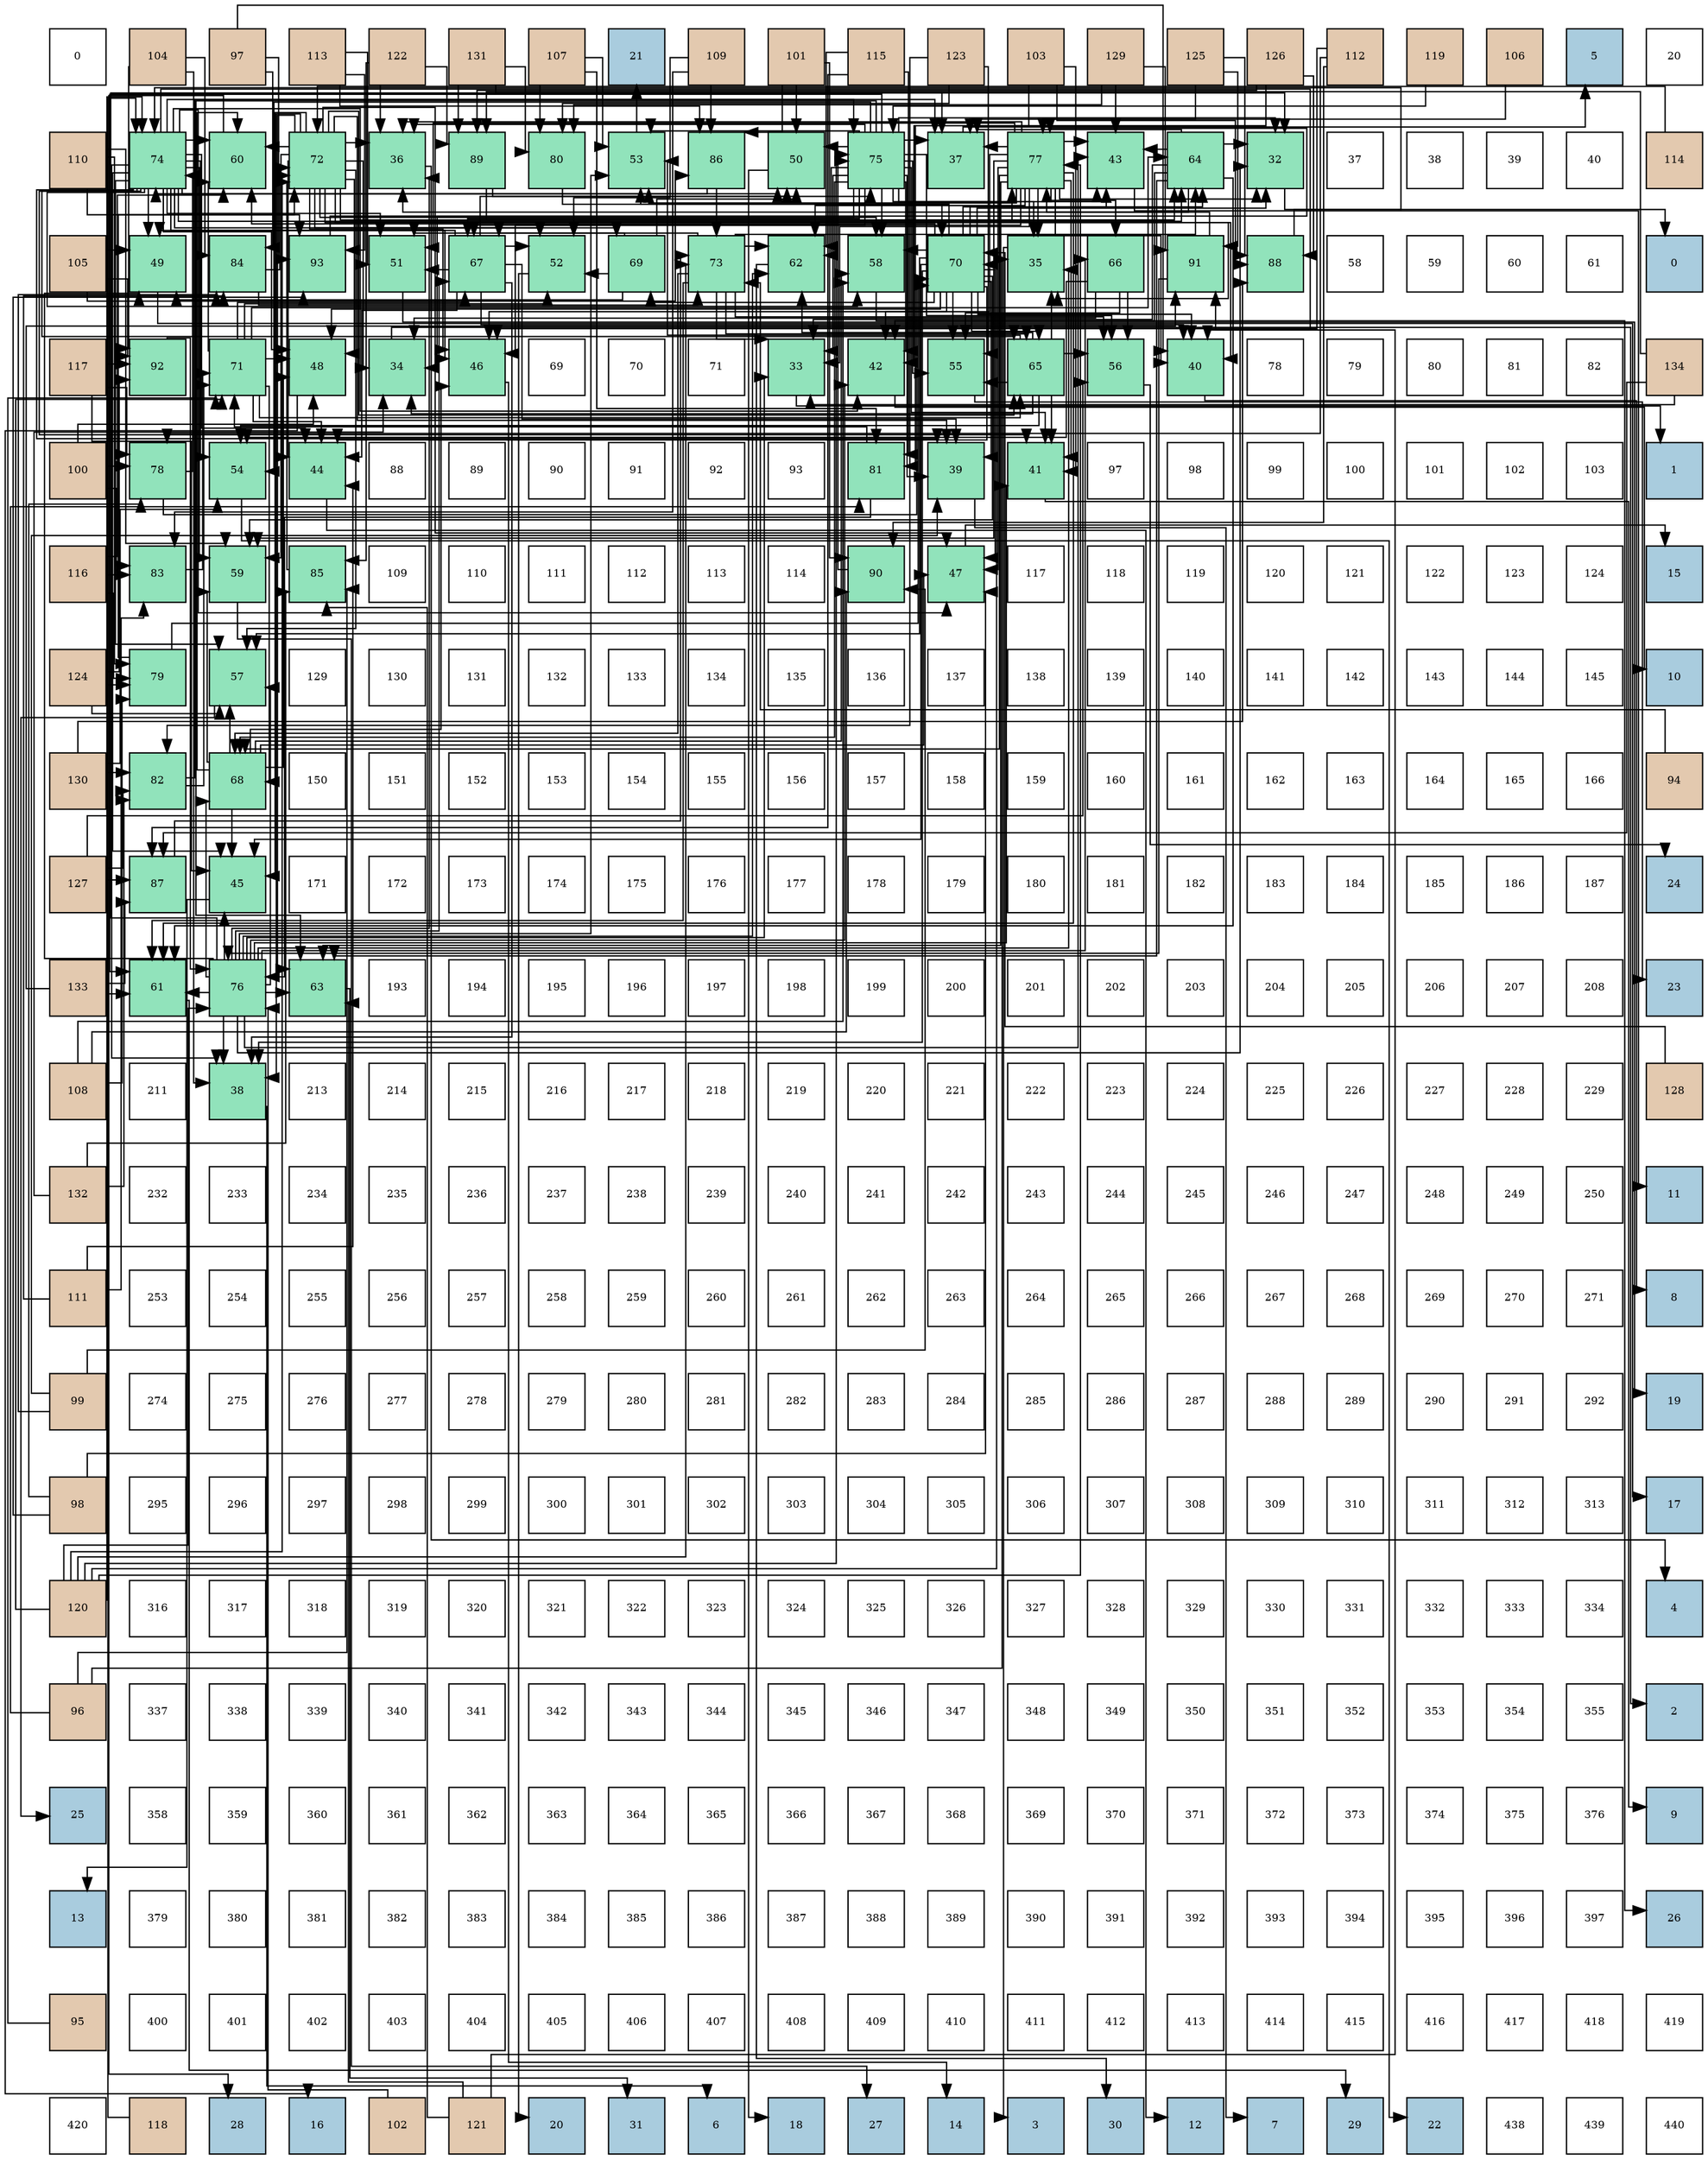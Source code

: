 digraph layout{
 rankdir=TB;
 splines=ortho;
 node [style=filled shape=square fixedsize=true width=0.6];
0[label="0", fontsize=8, fillcolor="#ffffff"];
1[label="104", fontsize=8, fillcolor="#e3c9af"];
2[label="97", fontsize=8, fillcolor="#e3c9af"];
3[label="113", fontsize=8, fillcolor="#e3c9af"];
4[label="122", fontsize=8, fillcolor="#e3c9af"];
5[label="131", fontsize=8, fillcolor="#e3c9af"];
6[label="107", fontsize=8, fillcolor="#e3c9af"];
7[label="21", fontsize=8, fillcolor="#a9ccde"];
8[label="109", fontsize=8, fillcolor="#e3c9af"];
9[label="101", fontsize=8, fillcolor="#e3c9af"];
10[label="115", fontsize=8, fillcolor="#e3c9af"];
11[label="123", fontsize=8, fillcolor="#e3c9af"];
12[label="103", fontsize=8, fillcolor="#e3c9af"];
13[label="129", fontsize=8, fillcolor="#e3c9af"];
14[label="125", fontsize=8, fillcolor="#e3c9af"];
15[label="126", fontsize=8, fillcolor="#e3c9af"];
16[label="112", fontsize=8, fillcolor="#e3c9af"];
17[label="119", fontsize=8, fillcolor="#e3c9af"];
18[label="106", fontsize=8, fillcolor="#e3c9af"];
19[label="5", fontsize=8, fillcolor="#a9ccde"];
20[label="20", fontsize=8, fillcolor="#ffffff"];
21[label="110", fontsize=8, fillcolor="#e3c9af"];
22[label="74", fontsize=8, fillcolor="#91e3bb"];
23[label="60", fontsize=8, fillcolor="#91e3bb"];
24[label="72", fontsize=8, fillcolor="#91e3bb"];
25[label="36", fontsize=8, fillcolor="#91e3bb"];
26[label="89", fontsize=8, fillcolor="#91e3bb"];
27[label="80", fontsize=8, fillcolor="#91e3bb"];
28[label="53", fontsize=8, fillcolor="#91e3bb"];
29[label="86", fontsize=8, fillcolor="#91e3bb"];
30[label="50", fontsize=8, fillcolor="#91e3bb"];
31[label="75", fontsize=8, fillcolor="#91e3bb"];
32[label="37", fontsize=8, fillcolor="#91e3bb"];
33[label="77", fontsize=8, fillcolor="#91e3bb"];
34[label="43", fontsize=8, fillcolor="#91e3bb"];
35[label="64", fontsize=8, fillcolor="#91e3bb"];
36[label="32", fontsize=8, fillcolor="#91e3bb"];
37[label="37", fontsize=8, fillcolor="#ffffff"];
38[label="38", fontsize=8, fillcolor="#ffffff"];
39[label="39", fontsize=8, fillcolor="#ffffff"];
40[label="40", fontsize=8, fillcolor="#ffffff"];
41[label="114", fontsize=8, fillcolor="#e3c9af"];
42[label="105", fontsize=8, fillcolor="#e3c9af"];
43[label="49", fontsize=8, fillcolor="#91e3bb"];
44[label="84", fontsize=8, fillcolor="#91e3bb"];
45[label="93", fontsize=8, fillcolor="#91e3bb"];
46[label="51", fontsize=8, fillcolor="#91e3bb"];
47[label="67", fontsize=8, fillcolor="#91e3bb"];
48[label="52", fontsize=8, fillcolor="#91e3bb"];
49[label="69", fontsize=8, fillcolor="#91e3bb"];
50[label="73", fontsize=8, fillcolor="#91e3bb"];
51[label="62", fontsize=8, fillcolor="#91e3bb"];
52[label="58", fontsize=8, fillcolor="#91e3bb"];
53[label="70", fontsize=8, fillcolor="#91e3bb"];
54[label="35", fontsize=8, fillcolor="#91e3bb"];
55[label="66", fontsize=8, fillcolor="#91e3bb"];
56[label="91", fontsize=8, fillcolor="#91e3bb"];
57[label="88", fontsize=8, fillcolor="#91e3bb"];
58[label="58", fontsize=8, fillcolor="#ffffff"];
59[label="59", fontsize=8, fillcolor="#ffffff"];
60[label="60", fontsize=8, fillcolor="#ffffff"];
61[label="61", fontsize=8, fillcolor="#ffffff"];
62[label="0", fontsize=8, fillcolor="#a9ccde"];
63[label="117", fontsize=8, fillcolor="#e3c9af"];
64[label="92", fontsize=8, fillcolor="#91e3bb"];
65[label="71", fontsize=8, fillcolor="#91e3bb"];
66[label="48", fontsize=8, fillcolor="#91e3bb"];
67[label="34", fontsize=8, fillcolor="#91e3bb"];
68[label="46", fontsize=8, fillcolor="#91e3bb"];
69[label="69", fontsize=8, fillcolor="#ffffff"];
70[label="70", fontsize=8, fillcolor="#ffffff"];
71[label="71", fontsize=8, fillcolor="#ffffff"];
72[label="33", fontsize=8, fillcolor="#91e3bb"];
73[label="42", fontsize=8, fillcolor="#91e3bb"];
74[label="55", fontsize=8, fillcolor="#91e3bb"];
75[label="65", fontsize=8, fillcolor="#91e3bb"];
76[label="56", fontsize=8, fillcolor="#91e3bb"];
77[label="40", fontsize=8, fillcolor="#91e3bb"];
78[label="78", fontsize=8, fillcolor="#ffffff"];
79[label="79", fontsize=8, fillcolor="#ffffff"];
80[label="80", fontsize=8, fillcolor="#ffffff"];
81[label="81", fontsize=8, fillcolor="#ffffff"];
82[label="82", fontsize=8, fillcolor="#ffffff"];
83[label="134", fontsize=8, fillcolor="#e3c9af"];
84[label="100", fontsize=8, fillcolor="#e3c9af"];
85[label="78", fontsize=8, fillcolor="#91e3bb"];
86[label="54", fontsize=8, fillcolor="#91e3bb"];
87[label="44", fontsize=8, fillcolor="#91e3bb"];
88[label="88", fontsize=8, fillcolor="#ffffff"];
89[label="89", fontsize=8, fillcolor="#ffffff"];
90[label="90", fontsize=8, fillcolor="#ffffff"];
91[label="91", fontsize=8, fillcolor="#ffffff"];
92[label="92", fontsize=8, fillcolor="#ffffff"];
93[label="93", fontsize=8, fillcolor="#ffffff"];
94[label="81", fontsize=8, fillcolor="#91e3bb"];
95[label="39", fontsize=8, fillcolor="#91e3bb"];
96[label="41", fontsize=8, fillcolor="#91e3bb"];
97[label="97", fontsize=8, fillcolor="#ffffff"];
98[label="98", fontsize=8, fillcolor="#ffffff"];
99[label="99", fontsize=8, fillcolor="#ffffff"];
100[label="100", fontsize=8, fillcolor="#ffffff"];
101[label="101", fontsize=8, fillcolor="#ffffff"];
102[label="102", fontsize=8, fillcolor="#ffffff"];
103[label="103", fontsize=8, fillcolor="#ffffff"];
104[label="1", fontsize=8, fillcolor="#a9ccde"];
105[label="116", fontsize=8, fillcolor="#e3c9af"];
106[label="83", fontsize=8, fillcolor="#91e3bb"];
107[label="59", fontsize=8, fillcolor="#91e3bb"];
108[label="85", fontsize=8, fillcolor="#91e3bb"];
109[label="109", fontsize=8, fillcolor="#ffffff"];
110[label="110", fontsize=8, fillcolor="#ffffff"];
111[label="111", fontsize=8, fillcolor="#ffffff"];
112[label="112", fontsize=8, fillcolor="#ffffff"];
113[label="113", fontsize=8, fillcolor="#ffffff"];
114[label="114", fontsize=8, fillcolor="#ffffff"];
115[label="90", fontsize=8, fillcolor="#91e3bb"];
116[label="47", fontsize=8, fillcolor="#91e3bb"];
117[label="117", fontsize=8, fillcolor="#ffffff"];
118[label="118", fontsize=8, fillcolor="#ffffff"];
119[label="119", fontsize=8, fillcolor="#ffffff"];
120[label="120", fontsize=8, fillcolor="#ffffff"];
121[label="121", fontsize=8, fillcolor="#ffffff"];
122[label="122", fontsize=8, fillcolor="#ffffff"];
123[label="123", fontsize=8, fillcolor="#ffffff"];
124[label="124", fontsize=8, fillcolor="#ffffff"];
125[label="15", fontsize=8, fillcolor="#a9ccde"];
126[label="124", fontsize=8, fillcolor="#e3c9af"];
127[label="79", fontsize=8, fillcolor="#91e3bb"];
128[label="57", fontsize=8, fillcolor="#91e3bb"];
129[label="129", fontsize=8, fillcolor="#ffffff"];
130[label="130", fontsize=8, fillcolor="#ffffff"];
131[label="131", fontsize=8, fillcolor="#ffffff"];
132[label="132", fontsize=8, fillcolor="#ffffff"];
133[label="133", fontsize=8, fillcolor="#ffffff"];
134[label="134", fontsize=8, fillcolor="#ffffff"];
135[label="135", fontsize=8, fillcolor="#ffffff"];
136[label="136", fontsize=8, fillcolor="#ffffff"];
137[label="137", fontsize=8, fillcolor="#ffffff"];
138[label="138", fontsize=8, fillcolor="#ffffff"];
139[label="139", fontsize=8, fillcolor="#ffffff"];
140[label="140", fontsize=8, fillcolor="#ffffff"];
141[label="141", fontsize=8, fillcolor="#ffffff"];
142[label="142", fontsize=8, fillcolor="#ffffff"];
143[label="143", fontsize=8, fillcolor="#ffffff"];
144[label="144", fontsize=8, fillcolor="#ffffff"];
145[label="145", fontsize=8, fillcolor="#ffffff"];
146[label="10", fontsize=8, fillcolor="#a9ccde"];
147[label="130", fontsize=8, fillcolor="#e3c9af"];
148[label="82", fontsize=8, fillcolor="#91e3bb"];
149[label="68", fontsize=8, fillcolor="#91e3bb"];
150[label="150", fontsize=8, fillcolor="#ffffff"];
151[label="151", fontsize=8, fillcolor="#ffffff"];
152[label="152", fontsize=8, fillcolor="#ffffff"];
153[label="153", fontsize=8, fillcolor="#ffffff"];
154[label="154", fontsize=8, fillcolor="#ffffff"];
155[label="155", fontsize=8, fillcolor="#ffffff"];
156[label="156", fontsize=8, fillcolor="#ffffff"];
157[label="157", fontsize=8, fillcolor="#ffffff"];
158[label="158", fontsize=8, fillcolor="#ffffff"];
159[label="159", fontsize=8, fillcolor="#ffffff"];
160[label="160", fontsize=8, fillcolor="#ffffff"];
161[label="161", fontsize=8, fillcolor="#ffffff"];
162[label="162", fontsize=8, fillcolor="#ffffff"];
163[label="163", fontsize=8, fillcolor="#ffffff"];
164[label="164", fontsize=8, fillcolor="#ffffff"];
165[label="165", fontsize=8, fillcolor="#ffffff"];
166[label="166", fontsize=8, fillcolor="#ffffff"];
167[label="94", fontsize=8, fillcolor="#e3c9af"];
168[label="127", fontsize=8, fillcolor="#e3c9af"];
169[label="87", fontsize=8, fillcolor="#91e3bb"];
170[label="45", fontsize=8, fillcolor="#91e3bb"];
171[label="171", fontsize=8, fillcolor="#ffffff"];
172[label="172", fontsize=8, fillcolor="#ffffff"];
173[label="173", fontsize=8, fillcolor="#ffffff"];
174[label="174", fontsize=8, fillcolor="#ffffff"];
175[label="175", fontsize=8, fillcolor="#ffffff"];
176[label="176", fontsize=8, fillcolor="#ffffff"];
177[label="177", fontsize=8, fillcolor="#ffffff"];
178[label="178", fontsize=8, fillcolor="#ffffff"];
179[label="179", fontsize=8, fillcolor="#ffffff"];
180[label="180", fontsize=8, fillcolor="#ffffff"];
181[label="181", fontsize=8, fillcolor="#ffffff"];
182[label="182", fontsize=8, fillcolor="#ffffff"];
183[label="183", fontsize=8, fillcolor="#ffffff"];
184[label="184", fontsize=8, fillcolor="#ffffff"];
185[label="185", fontsize=8, fillcolor="#ffffff"];
186[label="186", fontsize=8, fillcolor="#ffffff"];
187[label="187", fontsize=8, fillcolor="#ffffff"];
188[label="24", fontsize=8, fillcolor="#a9ccde"];
189[label="133", fontsize=8, fillcolor="#e3c9af"];
190[label="61", fontsize=8, fillcolor="#91e3bb"];
191[label="76", fontsize=8, fillcolor="#91e3bb"];
192[label="63", fontsize=8, fillcolor="#91e3bb"];
193[label="193", fontsize=8, fillcolor="#ffffff"];
194[label="194", fontsize=8, fillcolor="#ffffff"];
195[label="195", fontsize=8, fillcolor="#ffffff"];
196[label="196", fontsize=8, fillcolor="#ffffff"];
197[label="197", fontsize=8, fillcolor="#ffffff"];
198[label="198", fontsize=8, fillcolor="#ffffff"];
199[label="199", fontsize=8, fillcolor="#ffffff"];
200[label="200", fontsize=8, fillcolor="#ffffff"];
201[label="201", fontsize=8, fillcolor="#ffffff"];
202[label="202", fontsize=8, fillcolor="#ffffff"];
203[label="203", fontsize=8, fillcolor="#ffffff"];
204[label="204", fontsize=8, fillcolor="#ffffff"];
205[label="205", fontsize=8, fillcolor="#ffffff"];
206[label="206", fontsize=8, fillcolor="#ffffff"];
207[label="207", fontsize=8, fillcolor="#ffffff"];
208[label="208", fontsize=8, fillcolor="#ffffff"];
209[label="23", fontsize=8, fillcolor="#a9ccde"];
210[label="108", fontsize=8, fillcolor="#e3c9af"];
211[label="211", fontsize=8, fillcolor="#ffffff"];
212[label="38", fontsize=8, fillcolor="#91e3bb"];
213[label="213", fontsize=8, fillcolor="#ffffff"];
214[label="214", fontsize=8, fillcolor="#ffffff"];
215[label="215", fontsize=8, fillcolor="#ffffff"];
216[label="216", fontsize=8, fillcolor="#ffffff"];
217[label="217", fontsize=8, fillcolor="#ffffff"];
218[label="218", fontsize=8, fillcolor="#ffffff"];
219[label="219", fontsize=8, fillcolor="#ffffff"];
220[label="220", fontsize=8, fillcolor="#ffffff"];
221[label="221", fontsize=8, fillcolor="#ffffff"];
222[label="222", fontsize=8, fillcolor="#ffffff"];
223[label="223", fontsize=8, fillcolor="#ffffff"];
224[label="224", fontsize=8, fillcolor="#ffffff"];
225[label="225", fontsize=8, fillcolor="#ffffff"];
226[label="226", fontsize=8, fillcolor="#ffffff"];
227[label="227", fontsize=8, fillcolor="#ffffff"];
228[label="228", fontsize=8, fillcolor="#ffffff"];
229[label="229", fontsize=8, fillcolor="#ffffff"];
230[label="128", fontsize=8, fillcolor="#e3c9af"];
231[label="132", fontsize=8, fillcolor="#e3c9af"];
232[label="232", fontsize=8, fillcolor="#ffffff"];
233[label="233", fontsize=8, fillcolor="#ffffff"];
234[label="234", fontsize=8, fillcolor="#ffffff"];
235[label="235", fontsize=8, fillcolor="#ffffff"];
236[label="236", fontsize=8, fillcolor="#ffffff"];
237[label="237", fontsize=8, fillcolor="#ffffff"];
238[label="238", fontsize=8, fillcolor="#ffffff"];
239[label="239", fontsize=8, fillcolor="#ffffff"];
240[label="240", fontsize=8, fillcolor="#ffffff"];
241[label="241", fontsize=8, fillcolor="#ffffff"];
242[label="242", fontsize=8, fillcolor="#ffffff"];
243[label="243", fontsize=8, fillcolor="#ffffff"];
244[label="244", fontsize=8, fillcolor="#ffffff"];
245[label="245", fontsize=8, fillcolor="#ffffff"];
246[label="246", fontsize=8, fillcolor="#ffffff"];
247[label="247", fontsize=8, fillcolor="#ffffff"];
248[label="248", fontsize=8, fillcolor="#ffffff"];
249[label="249", fontsize=8, fillcolor="#ffffff"];
250[label="250", fontsize=8, fillcolor="#ffffff"];
251[label="11", fontsize=8, fillcolor="#a9ccde"];
252[label="111", fontsize=8, fillcolor="#e3c9af"];
253[label="253", fontsize=8, fillcolor="#ffffff"];
254[label="254", fontsize=8, fillcolor="#ffffff"];
255[label="255", fontsize=8, fillcolor="#ffffff"];
256[label="256", fontsize=8, fillcolor="#ffffff"];
257[label="257", fontsize=8, fillcolor="#ffffff"];
258[label="258", fontsize=8, fillcolor="#ffffff"];
259[label="259", fontsize=8, fillcolor="#ffffff"];
260[label="260", fontsize=8, fillcolor="#ffffff"];
261[label="261", fontsize=8, fillcolor="#ffffff"];
262[label="262", fontsize=8, fillcolor="#ffffff"];
263[label="263", fontsize=8, fillcolor="#ffffff"];
264[label="264", fontsize=8, fillcolor="#ffffff"];
265[label="265", fontsize=8, fillcolor="#ffffff"];
266[label="266", fontsize=8, fillcolor="#ffffff"];
267[label="267", fontsize=8, fillcolor="#ffffff"];
268[label="268", fontsize=8, fillcolor="#ffffff"];
269[label="269", fontsize=8, fillcolor="#ffffff"];
270[label="270", fontsize=8, fillcolor="#ffffff"];
271[label="271", fontsize=8, fillcolor="#ffffff"];
272[label="8", fontsize=8, fillcolor="#a9ccde"];
273[label="99", fontsize=8, fillcolor="#e3c9af"];
274[label="274", fontsize=8, fillcolor="#ffffff"];
275[label="275", fontsize=8, fillcolor="#ffffff"];
276[label="276", fontsize=8, fillcolor="#ffffff"];
277[label="277", fontsize=8, fillcolor="#ffffff"];
278[label="278", fontsize=8, fillcolor="#ffffff"];
279[label="279", fontsize=8, fillcolor="#ffffff"];
280[label="280", fontsize=8, fillcolor="#ffffff"];
281[label="281", fontsize=8, fillcolor="#ffffff"];
282[label="282", fontsize=8, fillcolor="#ffffff"];
283[label="283", fontsize=8, fillcolor="#ffffff"];
284[label="284", fontsize=8, fillcolor="#ffffff"];
285[label="285", fontsize=8, fillcolor="#ffffff"];
286[label="286", fontsize=8, fillcolor="#ffffff"];
287[label="287", fontsize=8, fillcolor="#ffffff"];
288[label="288", fontsize=8, fillcolor="#ffffff"];
289[label="289", fontsize=8, fillcolor="#ffffff"];
290[label="290", fontsize=8, fillcolor="#ffffff"];
291[label="291", fontsize=8, fillcolor="#ffffff"];
292[label="292", fontsize=8, fillcolor="#ffffff"];
293[label="19", fontsize=8, fillcolor="#a9ccde"];
294[label="98", fontsize=8, fillcolor="#e3c9af"];
295[label="295", fontsize=8, fillcolor="#ffffff"];
296[label="296", fontsize=8, fillcolor="#ffffff"];
297[label="297", fontsize=8, fillcolor="#ffffff"];
298[label="298", fontsize=8, fillcolor="#ffffff"];
299[label="299", fontsize=8, fillcolor="#ffffff"];
300[label="300", fontsize=8, fillcolor="#ffffff"];
301[label="301", fontsize=8, fillcolor="#ffffff"];
302[label="302", fontsize=8, fillcolor="#ffffff"];
303[label="303", fontsize=8, fillcolor="#ffffff"];
304[label="304", fontsize=8, fillcolor="#ffffff"];
305[label="305", fontsize=8, fillcolor="#ffffff"];
306[label="306", fontsize=8, fillcolor="#ffffff"];
307[label="307", fontsize=8, fillcolor="#ffffff"];
308[label="308", fontsize=8, fillcolor="#ffffff"];
309[label="309", fontsize=8, fillcolor="#ffffff"];
310[label="310", fontsize=8, fillcolor="#ffffff"];
311[label="311", fontsize=8, fillcolor="#ffffff"];
312[label="312", fontsize=8, fillcolor="#ffffff"];
313[label="313", fontsize=8, fillcolor="#ffffff"];
314[label="17", fontsize=8, fillcolor="#a9ccde"];
315[label="120", fontsize=8, fillcolor="#e3c9af"];
316[label="316", fontsize=8, fillcolor="#ffffff"];
317[label="317", fontsize=8, fillcolor="#ffffff"];
318[label="318", fontsize=8, fillcolor="#ffffff"];
319[label="319", fontsize=8, fillcolor="#ffffff"];
320[label="320", fontsize=8, fillcolor="#ffffff"];
321[label="321", fontsize=8, fillcolor="#ffffff"];
322[label="322", fontsize=8, fillcolor="#ffffff"];
323[label="323", fontsize=8, fillcolor="#ffffff"];
324[label="324", fontsize=8, fillcolor="#ffffff"];
325[label="325", fontsize=8, fillcolor="#ffffff"];
326[label="326", fontsize=8, fillcolor="#ffffff"];
327[label="327", fontsize=8, fillcolor="#ffffff"];
328[label="328", fontsize=8, fillcolor="#ffffff"];
329[label="329", fontsize=8, fillcolor="#ffffff"];
330[label="330", fontsize=8, fillcolor="#ffffff"];
331[label="331", fontsize=8, fillcolor="#ffffff"];
332[label="332", fontsize=8, fillcolor="#ffffff"];
333[label="333", fontsize=8, fillcolor="#ffffff"];
334[label="334", fontsize=8, fillcolor="#ffffff"];
335[label="4", fontsize=8, fillcolor="#a9ccde"];
336[label="96", fontsize=8, fillcolor="#e3c9af"];
337[label="337", fontsize=8, fillcolor="#ffffff"];
338[label="338", fontsize=8, fillcolor="#ffffff"];
339[label="339", fontsize=8, fillcolor="#ffffff"];
340[label="340", fontsize=8, fillcolor="#ffffff"];
341[label="341", fontsize=8, fillcolor="#ffffff"];
342[label="342", fontsize=8, fillcolor="#ffffff"];
343[label="343", fontsize=8, fillcolor="#ffffff"];
344[label="344", fontsize=8, fillcolor="#ffffff"];
345[label="345", fontsize=8, fillcolor="#ffffff"];
346[label="346", fontsize=8, fillcolor="#ffffff"];
347[label="347", fontsize=8, fillcolor="#ffffff"];
348[label="348", fontsize=8, fillcolor="#ffffff"];
349[label="349", fontsize=8, fillcolor="#ffffff"];
350[label="350", fontsize=8, fillcolor="#ffffff"];
351[label="351", fontsize=8, fillcolor="#ffffff"];
352[label="352", fontsize=8, fillcolor="#ffffff"];
353[label="353", fontsize=8, fillcolor="#ffffff"];
354[label="354", fontsize=8, fillcolor="#ffffff"];
355[label="355", fontsize=8, fillcolor="#ffffff"];
356[label="2", fontsize=8, fillcolor="#a9ccde"];
357[label="25", fontsize=8, fillcolor="#a9ccde"];
358[label="358", fontsize=8, fillcolor="#ffffff"];
359[label="359", fontsize=8, fillcolor="#ffffff"];
360[label="360", fontsize=8, fillcolor="#ffffff"];
361[label="361", fontsize=8, fillcolor="#ffffff"];
362[label="362", fontsize=8, fillcolor="#ffffff"];
363[label="363", fontsize=8, fillcolor="#ffffff"];
364[label="364", fontsize=8, fillcolor="#ffffff"];
365[label="365", fontsize=8, fillcolor="#ffffff"];
366[label="366", fontsize=8, fillcolor="#ffffff"];
367[label="367", fontsize=8, fillcolor="#ffffff"];
368[label="368", fontsize=8, fillcolor="#ffffff"];
369[label="369", fontsize=8, fillcolor="#ffffff"];
370[label="370", fontsize=8, fillcolor="#ffffff"];
371[label="371", fontsize=8, fillcolor="#ffffff"];
372[label="372", fontsize=8, fillcolor="#ffffff"];
373[label="373", fontsize=8, fillcolor="#ffffff"];
374[label="374", fontsize=8, fillcolor="#ffffff"];
375[label="375", fontsize=8, fillcolor="#ffffff"];
376[label="376", fontsize=8, fillcolor="#ffffff"];
377[label="9", fontsize=8, fillcolor="#a9ccde"];
378[label="13", fontsize=8, fillcolor="#a9ccde"];
379[label="379", fontsize=8, fillcolor="#ffffff"];
380[label="380", fontsize=8, fillcolor="#ffffff"];
381[label="381", fontsize=8, fillcolor="#ffffff"];
382[label="382", fontsize=8, fillcolor="#ffffff"];
383[label="383", fontsize=8, fillcolor="#ffffff"];
384[label="384", fontsize=8, fillcolor="#ffffff"];
385[label="385", fontsize=8, fillcolor="#ffffff"];
386[label="386", fontsize=8, fillcolor="#ffffff"];
387[label="387", fontsize=8, fillcolor="#ffffff"];
388[label="388", fontsize=8, fillcolor="#ffffff"];
389[label="389", fontsize=8, fillcolor="#ffffff"];
390[label="390", fontsize=8, fillcolor="#ffffff"];
391[label="391", fontsize=8, fillcolor="#ffffff"];
392[label="392", fontsize=8, fillcolor="#ffffff"];
393[label="393", fontsize=8, fillcolor="#ffffff"];
394[label="394", fontsize=8, fillcolor="#ffffff"];
395[label="395", fontsize=8, fillcolor="#ffffff"];
396[label="396", fontsize=8, fillcolor="#ffffff"];
397[label="397", fontsize=8, fillcolor="#ffffff"];
398[label="26", fontsize=8, fillcolor="#a9ccde"];
399[label="95", fontsize=8, fillcolor="#e3c9af"];
400[label="400", fontsize=8, fillcolor="#ffffff"];
401[label="401", fontsize=8, fillcolor="#ffffff"];
402[label="402", fontsize=8, fillcolor="#ffffff"];
403[label="403", fontsize=8, fillcolor="#ffffff"];
404[label="404", fontsize=8, fillcolor="#ffffff"];
405[label="405", fontsize=8, fillcolor="#ffffff"];
406[label="406", fontsize=8, fillcolor="#ffffff"];
407[label="407", fontsize=8, fillcolor="#ffffff"];
408[label="408", fontsize=8, fillcolor="#ffffff"];
409[label="409", fontsize=8, fillcolor="#ffffff"];
410[label="410", fontsize=8, fillcolor="#ffffff"];
411[label="411", fontsize=8, fillcolor="#ffffff"];
412[label="412", fontsize=8, fillcolor="#ffffff"];
413[label="413", fontsize=8, fillcolor="#ffffff"];
414[label="414", fontsize=8, fillcolor="#ffffff"];
415[label="415", fontsize=8, fillcolor="#ffffff"];
416[label="416", fontsize=8, fillcolor="#ffffff"];
417[label="417", fontsize=8, fillcolor="#ffffff"];
418[label="418", fontsize=8, fillcolor="#ffffff"];
419[label="419", fontsize=8, fillcolor="#ffffff"];
420[label="420", fontsize=8, fillcolor="#ffffff"];
421[label="118", fontsize=8, fillcolor="#e3c9af"];
422[label="28", fontsize=8, fillcolor="#a9ccde"];
423[label="16", fontsize=8, fillcolor="#a9ccde"];
424[label="102", fontsize=8, fillcolor="#e3c9af"];
425[label="121", fontsize=8, fillcolor="#e3c9af"];
426[label="20", fontsize=8, fillcolor="#a9ccde"];
427[label="31", fontsize=8, fillcolor="#a9ccde"];
428[label="6", fontsize=8, fillcolor="#a9ccde"];
429[label="18", fontsize=8, fillcolor="#a9ccde"];
430[label="27", fontsize=8, fillcolor="#a9ccde"];
431[label="14", fontsize=8, fillcolor="#a9ccde"];
432[label="3", fontsize=8, fillcolor="#a9ccde"];
433[label="30", fontsize=8, fillcolor="#a9ccde"];
434[label="12", fontsize=8, fillcolor="#a9ccde"];
435[label="7", fontsize=8, fillcolor="#a9ccde"];
436[label="29", fontsize=8, fillcolor="#a9ccde"];
437[label="22", fontsize=8, fillcolor="#a9ccde"];
438[label="438", fontsize=8, fillcolor="#ffffff"];
439[label="439", fontsize=8, fillcolor="#ffffff"];
440[label="440", fontsize=8, fillcolor="#ffffff"];
edge [constraint=false, style=vis];36 -> 62;
72 -> 104;
67 -> 356;
54 -> 432;
25 -> 335;
32 -> 19;
212 -> 428;
95 -> 435;
77 -> 272;
96 -> 377;
73 -> 146;
34 -> 251;
87 -> 434;
170 -> 378;
68 -> 431;
116 -> 125;
66 -> 423;
43 -> 314;
30 -> 429;
46 -> 293;
48 -> 426;
28 -> 7;
86 -> 437;
74 -> 209;
76 -> 188;
128 -> 357;
52 -> 398;
107 -> 430;
23 -> 422;
190 -> 436;
51 -> 433;
192 -> 427;
35 -> 36;
35 -> 72;
35 -> 25;
35 -> 32;
35 -> 73;
35 -> 34;
35 -> 190;
35 -> 192;
75 -> 67;
75 -> 54;
75 -> 96;
75 -> 28;
75 -> 86;
75 -> 74;
75 -> 76;
75 -> 51;
55 -> 67;
55 -> 86;
55 -> 74;
55 -> 76;
47 -> 212;
47 -> 95;
47 -> 77;
47 -> 87;
47 -> 43;
47 -> 30;
47 -> 46;
47 -> 48;
149 -> 170;
149 -> 68;
149 -> 116;
149 -> 66;
149 -> 128;
149 -> 52;
149 -> 107;
149 -> 23;
49 -> 43;
49 -> 30;
49 -> 46;
49 -> 48;
53 -> 36;
53 -> 212;
53 -> 95;
53 -> 77;
53 -> 34;
53 -> 87;
53 -> 170;
53 -> 68;
53 -> 116;
53 -> 66;
53 -> 28;
53 -> 74;
53 -> 128;
53 -> 52;
53 -> 107;
53 -> 23;
53 -> 35;
53 -> 75;
53 -> 49;
65 -> 87;
65 -> 66;
65 -> 48;
65 -> 23;
65 -> 35;
65 -> 75;
65 -> 47;
65 -> 149;
24 -> 67;
24 -> 54;
24 -> 25;
24 -> 212;
24 -> 95;
24 -> 77;
24 -> 87;
24 -> 170;
24 -> 68;
24 -> 116;
24 -> 66;
24 -> 128;
24 -> 52;
24 -> 107;
24 -> 23;
24 -> 192;
24 -> 35;
24 -> 75;
24 -> 49;
50 -> 72;
50 -> 76;
50 -> 190;
50 -> 51;
50 -> 35;
50 -> 75;
50 -> 47;
50 -> 149;
22 -> 32;
22 -> 212;
22 -> 95;
22 -> 77;
22 -> 96;
22 -> 73;
22 -> 87;
22 -> 170;
22 -> 68;
22 -> 116;
22 -> 66;
22 -> 43;
22 -> 30;
22 -> 46;
22 -> 48;
22 -> 86;
22 -> 128;
22 -> 52;
22 -> 107;
22 -> 23;
22 -> 35;
22 -> 75;
31 -> 36;
31 -> 72;
31 -> 67;
31 -> 54;
31 -> 25;
31 -> 32;
31 -> 95;
31 -> 96;
31 -> 73;
31 -> 34;
31 -> 68;
31 -> 30;
31 -> 28;
31 -> 86;
31 -> 74;
31 -> 76;
31 -> 52;
31 -> 190;
31 -> 51;
31 -> 192;
31 -> 47;
31 -> 149;
191 -> 36;
191 -> 72;
191 -> 54;
191 -> 25;
191 -> 32;
191 -> 212;
191 -> 96;
191 -> 73;
191 -> 34;
191 -> 170;
191 -> 43;
191 -> 28;
191 -> 128;
191 -> 190;
191 -> 51;
191 -> 192;
191 -> 55;
191 -> 47;
191 -> 149;
33 -> 36;
33 -> 72;
33 -> 54;
33 -> 25;
33 -> 32;
33 -> 77;
33 -> 96;
33 -> 73;
33 -> 34;
33 -> 116;
33 -> 46;
33 -> 28;
33 -> 107;
33 -> 190;
33 -> 51;
33 -> 192;
33 -> 55;
33 -> 47;
33 -> 149;
85 -> 53;
85 -> 22;
127 -> 53;
127 -> 24;
27 -> 53;
94 -> 65;
94 -> 191;
148 -> 65;
148 -> 31;
106 -> 65;
44 -> 24;
44 -> 50;
108 -> 24;
29 -> 50;
29 -> 22;
169 -> 50;
57 -> 22;
26 -> 31;
26 -> 33;
115 -> 31;
56 -> 191;
56 -> 33;
64 -> 191;
45 -> 33;
167 -> 50;
399 -> 65;
336 -> 54;
336 -> 94;
336 -> 108;
2 -> 77;
2 -> 44;
2 -> 45;
294 -> 116;
294 -> 85;
294 -> 45;
273 -> 95;
273 -> 44;
273 -> 115;
84 -> 66;
84 -> 85;
84 -> 106;
9 -> 30;
9 -> 29;
9 -> 115;
424 -> 191;
12 -> 96;
12 -> 94;
12 -> 57;
1 -> 212;
1 -> 44;
1 -> 64;
42 -> 43;
42 -> 29;
42 -> 64;
18 -> 33;
6 -> 28;
6 -> 27;
6 -> 94;
210 -> 52;
210 -> 127;
210 -> 115;
8 -> 48;
8 -> 106;
8 -> 29;
21 -> 107;
21 -> 127;
21 -> 45;
252 -> 87;
252 -> 106;
252 -> 44;
16 -> 68;
16 -> 85;
16 -> 115;
3 -> 46;
3 -> 29;
3 -> 45;
41 -> 24;
10 -> 51;
10 -> 94;
10 -> 169;
105 -> 23;
105 -> 127;
105 -> 106;
63 -> 170;
63 -> 85;
63 -> 64;
421 -> 22;
17 -> 31;
315 -> 53;
315 -> 65;
315 -> 24;
315 -> 50;
315 -> 22;
315 -> 31;
315 -> 191;
315 -> 33;
425 -> 192;
425 -> 108;
425 -> 56;
4 -> 25;
4 -> 108;
4 -> 26;
11 -> 74;
11 -> 27;
11 -> 148;
126 -> 128;
126 -> 127;
126 -> 64;
14 -> 32;
14 -> 57;
14 -> 56;
15 -> 73;
15 -> 57;
15 -> 26;
168 -> 76;
168 -> 148;
168 -> 169;
230 -> 53;
13 -> 34;
13 -> 27;
13 -> 56;
147 -> 86;
147 -> 148;
147 -> 57;
5 -> 36;
5 -> 27;
5 -> 26;
231 -> 67;
231 -> 148;
231 -> 108;
189 -> 190;
189 -> 169;
189 -> 56;
83 -> 72;
83 -> 169;
83 -> 26;
edge [constraint=true, style=invis];
0 -> 21 -> 42 -> 63 -> 84 -> 105 -> 126 -> 147 -> 168 -> 189 -> 210 -> 231 -> 252 -> 273 -> 294 -> 315 -> 336 -> 357 -> 378 -> 399 -> 420;
1 -> 22 -> 43 -> 64 -> 85 -> 106 -> 127 -> 148 -> 169 -> 190 -> 211 -> 232 -> 253 -> 274 -> 295 -> 316 -> 337 -> 358 -> 379 -> 400 -> 421;
2 -> 23 -> 44 -> 65 -> 86 -> 107 -> 128 -> 149 -> 170 -> 191 -> 212 -> 233 -> 254 -> 275 -> 296 -> 317 -> 338 -> 359 -> 380 -> 401 -> 422;
3 -> 24 -> 45 -> 66 -> 87 -> 108 -> 129 -> 150 -> 171 -> 192 -> 213 -> 234 -> 255 -> 276 -> 297 -> 318 -> 339 -> 360 -> 381 -> 402 -> 423;
4 -> 25 -> 46 -> 67 -> 88 -> 109 -> 130 -> 151 -> 172 -> 193 -> 214 -> 235 -> 256 -> 277 -> 298 -> 319 -> 340 -> 361 -> 382 -> 403 -> 424;
5 -> 26 -> 47 -> 68 -> 89 -> 110 -> 131 -> 152 -> 173 -> 194 -> 215 -> 236 -> 257 -> 278 -> 299 -> 320 -> 341 -> 362 -> 383 -> 404 -> 425;
6 -> 27 -> 48 -> 69 -> 90 -> 111 -> 132 -> 153 -> 174 -> 195 -> 216 -> 237 -> 258 -> 279 -> 300 -> 321 -> 342 -> 363 -> 384 -> 405 -> 426;
7 -> 28 -> 49 -> 70 -> 91 -> 112 -> 133 -> 154 -> 175 -> 196 -> 217 -> 238 -> 259 -> 280 -> 301 -> 322 -> 343 -> 364 -> 385 -> 406 -> 427;
8 -> 29 -> 50 -> 71 -> 92 -> 113 -> 134 -> 155 -> 176 -> 197 -> 218 -> 239 -> 260 -> 281 -> 302 -> 323 -> 344 -> 365 -> 386 -> 407 -> 428;
9 -> 30 -> 51 -> 72 -> 93 -> 114 -> 135 -> 156 -> 177 -> 198 -> 219 -> 240 -> 261 -> 282 -> 303 -> 324 -> 345 -> 366 -> 387 -> 408 -> 429;
10 -> 31 -> 52 -> 73 -> 94 -> 115 -> 136 -> 157 -> 178 -> 199 -> 220 -> 241 -> 262 -> 283 -> 304 -> 325 -> 346 -> 367 -> 388 -> 409 -> 430;
11 -> 32 -> 53 -> 74 -> 95 -> 116 -> 137 -> 158 -> 179 -> 200 -> 221 -> 242 -> 263 -> 284 -> 305 -> 326 -> 347 -> 368 -> 389 -> 410 -> 431;
12 -> 33 -> 54 -> 75 -> 96 -> 117 -> 138 -> 159 -> 180 -> 201 -> 222 -> 243 -> 264 -> 285 -> 306 -> 327 -> 348 -> 369 -> 390 -> 411 -> 432;
13 -> 34 -> 55 -> 76 -> 97 -> 118 -> 139 -> 160 -> 181 -> 202 -> 223 -> 244 -> 265 -> 286 -> 307 -> 328 -> 349 -> 370 -> 391 -> 412 -> 433;
14 -> 35 -> 56 -> 77 -> 98 -> 119 -> 140 -> 161 -> 182 -> 203 -> 224 -> 245 -> 266 -> 287 -> 308 -> 329 -> 350 -> 371 -> 392 -> 413 -> 434;
15 -> 36 -> 57 -> 78 -> 99 -> 120 -> 141 -> 162 -> 183 -> 204 -> 225 -> 246 -> 267 -> 288 -> 309 -> 330 -> 351 -> 372 -> 393 -> 414 -> 435;
16 -> 37 -> 58 -> 79 -> 100 -> 121 -> 142 -> 163 -> 184 -> 205 -> 226 -> 247 -> 268 -> 289 -> 310 -> 331 -> 352 -> 373 -> 394 -> 415 -> 436;
17 -> 38 -> 59 -> 80 -> 101 -> 122 -> 143 -> 164 -> 185 -> 206 -> 227 -> 248 -> 269 -> 290 -> 311 -> 332 -> 353 -> 374 -> 395 -> 416 -> 437;
18 -> 39 -> 60 -> 81 -> 102 -> 123 -> 144 -> 165 -> 186 -> 207 -> 228 -> 249 -> 270 -> 291 -> 312 -> 333 -> 354 -> 375 -> 396 -> 417 -> 438;
19 -> 40 -> 61 -> 82 -> 103 -> 124 -> 145 -> 166 -> 187 -> 208 -> 229 -> 250 -> 271 -> 292 -> 313 -> 334 -> 355 -> 376 -> 397 -> 418 -> 439;
20 -> 41 -> 62 -> 83 -> 104 -> 125 -> 146 -> 167 -> 188 -> 209 -> 230 -> 251 -> 272 -> 293 -> 314 -> 335 -> 356 -> 377 -> 398 -> 419 -> 440;
rank = same {0 -> 1 -> 2 -> 3 -> 4 -> 5 -> 6 -> 7 -> 8 -> 9 -> 10 -> 11 -> 12 -> 13 -> 14 -> 15 -> 16 -> 17 -> 18 -> 19 -> 20};
rank = same {21 -> 22 -> 23 -> 24 -> 25 -> 26 -> 27 -> 28 -> 29 -> 30 -> 31 -> 32 -> 33 -> 34 -> 35 -> 36 -> 37 -> 38 -> 39 -> 40 -> 41};
rank = same {42 -> 43 -> 44 -> 45 -> 46 -> 47 -> 48 -> 49 -> 50 -> 51 -> 52 -> 53 -> 54 -> 55 -> 56 -> 57 -> 58 -> 59 -> 60 -> 61 -> 62};
rank = same {63 -> 64 -> 65 -> 66 -> 67 -> 68 -> 69 -> 70 -> 71 -> 72 -> 73 -> 74 -> 75 -> 76 -> 77 -> 78 -> 79 -> 80 -> 81 -> 82 -> 83};
rank = same {84 -> 85 -> 86 -> 87 -> 88 -> 89 -> 90 -> 91 -> 92 -> 93 -> 94 -> 95 -> 96 -> 97 -> 98 -> 99 -> 100 -> 101 -> 102 -> 103 -> 104};
rank = same {105 -> 106 -> 107 -> 108 -> 109 -> 110 -> 111 -> 112 -> 113 -> 114 -> 115 -> 116 -> 117 -> 118 -> 119 -> 120 -> 121 -> 122 -> 123 -> 124 -> 125};
rank = same {126 -> 127 -> 128 -> 129 -> 130 -> 131 -> 132 -> 133 -> 134 -> 135 -> 136 -> 137 -> 138 -> 139 -> 140 -> 141 -> 142 -> 143 -> 144 -> 145 -> 146};
rank = same {147 -> 148 -> 149 -> 150 -> 151 -> 152 -> 153 -> 154 -> 155 -> 156 -> 157 -> 158 -> 159 -> 160 -> 161 -> 162 -> 163 -> 164 -> 165 -> 166 -> 167};
rank = same {168 -> 169 -> 170 -> 171 -> 172 -> 173 -> 174 -> 175 -> 176 -> 177 -> 178 -> 179 -> 180 -> 181 -> 182 -> 183 -> 184 -> 185 -> 186 -> 187 -> 188};
rank = same {189 -> 190 -> 191 -> 192 -> 193 -> 194 -> 195 -> 196 -> 197 -> 198 -> 199 -> 200 -> 201 -> 202 -> 203 -> 204 -> 205 -> 206 -> 207 -> 208 -> 209};
rank = same {210 -> 211 -> 212 -> 213 -> 214 -> 215 -> 216 -> 217 -> 218 -> 219 -> 220 -> 221 -> 222 -> 223 -> 224 -> 225 -> 226 -> 227 -> 228 -> 229 -> 230};
rank = same {231 -> 232 -> 233 -> 234 -> 235 -> 236 -> 237 -> 238 -> 239 -> 240 -> 241 -> 242 -> 243 -> 244 -> 245 -> 246 -> 247 -> 248 -> 249 -> 250 -> 251};
rank = same {252 -> 253 -> 254 -> 255 -> 256 -> 257 -> 258 -> 259 -> 260 -> 261 -> 262 -> 263 -> 264 -> 265 -> 266 -> 267 -> 268 -> 269 -> 270 -> 271 -> 272};
rank = same {273 -> 274 -> 275 -> 276 -> 277 -> 278 -> 279 -> 280 -> 281 -> 282 -> 283 -> 284 -> 285 -> 286 -> 287 -> 288 -> 289 -> 290 -> 291 -> 292 -> 293};
rank = same {294 -> 295 -> 296 -> 297 -> 298 -> 299 -> 300 -> 301 -> 302 -> 303 -> 304 -> 305 -> 306 -> 307 -> 308 -> 309 -> 310 -> 311 -> 312 -> 313 -> 314};
rank = same {315 -> 316 -> 317 -> 318 -> 319 -> 320 -> 321 -> 322 -> 323 -> 324 -> 325 -> 326 -> 327 -> 328 -> 329 -> 330 -> 331 -> 332 -> 333 -> 334 -> 335};
rank = same {336 -> 337 -> 338 -> 339 -> 340 -> 341 -> 342 -> 343 -> 344 -> 345 -> 346 -> 347 -> 348 -> 349 -> 350 -> 351 -> 352 -> 353 -> 354 -> 355 -> 356};
rank = same {357 -> 358 -> 359 -> 360 -> 361 -> 362 -> 363 -> 364 -> 365 -> 366 -> 367 -> 368 -> 369 -> 370 -> 371 -> 372 -> 373 -> 374 -> 375 -> 376 -> 377};
rank = same {378 -> 379 -> 380 -> 381 -> 382 -> 383 -> 384 -> 385 -> 386 -> 387 -> 388 -> 389 -> 390 -> 391 -> 392 -> 393 -> 394 -> 395 -> 396 -> 397 -> 398};
rank = same {399 -> 400 -> 401 -> 402 -> 403 -> 404 -> 405 -> 406 -> 407 -> 408 -> 409 -> 410 -> 411 -> 412 -> 413 -> 414 -> 415 -> 416 -> 417 -> 418 -> 419};
rank = same {420 -> 421 -> 422 -> 423 -> 424 -> 425 -> 426 -> 427 -> 428 -> 429 -> 430 -> 431 -> 432 -> 433 -> 434 -> 435 -> 436 -> 437 -> 438 -> 439 -> 440};
}